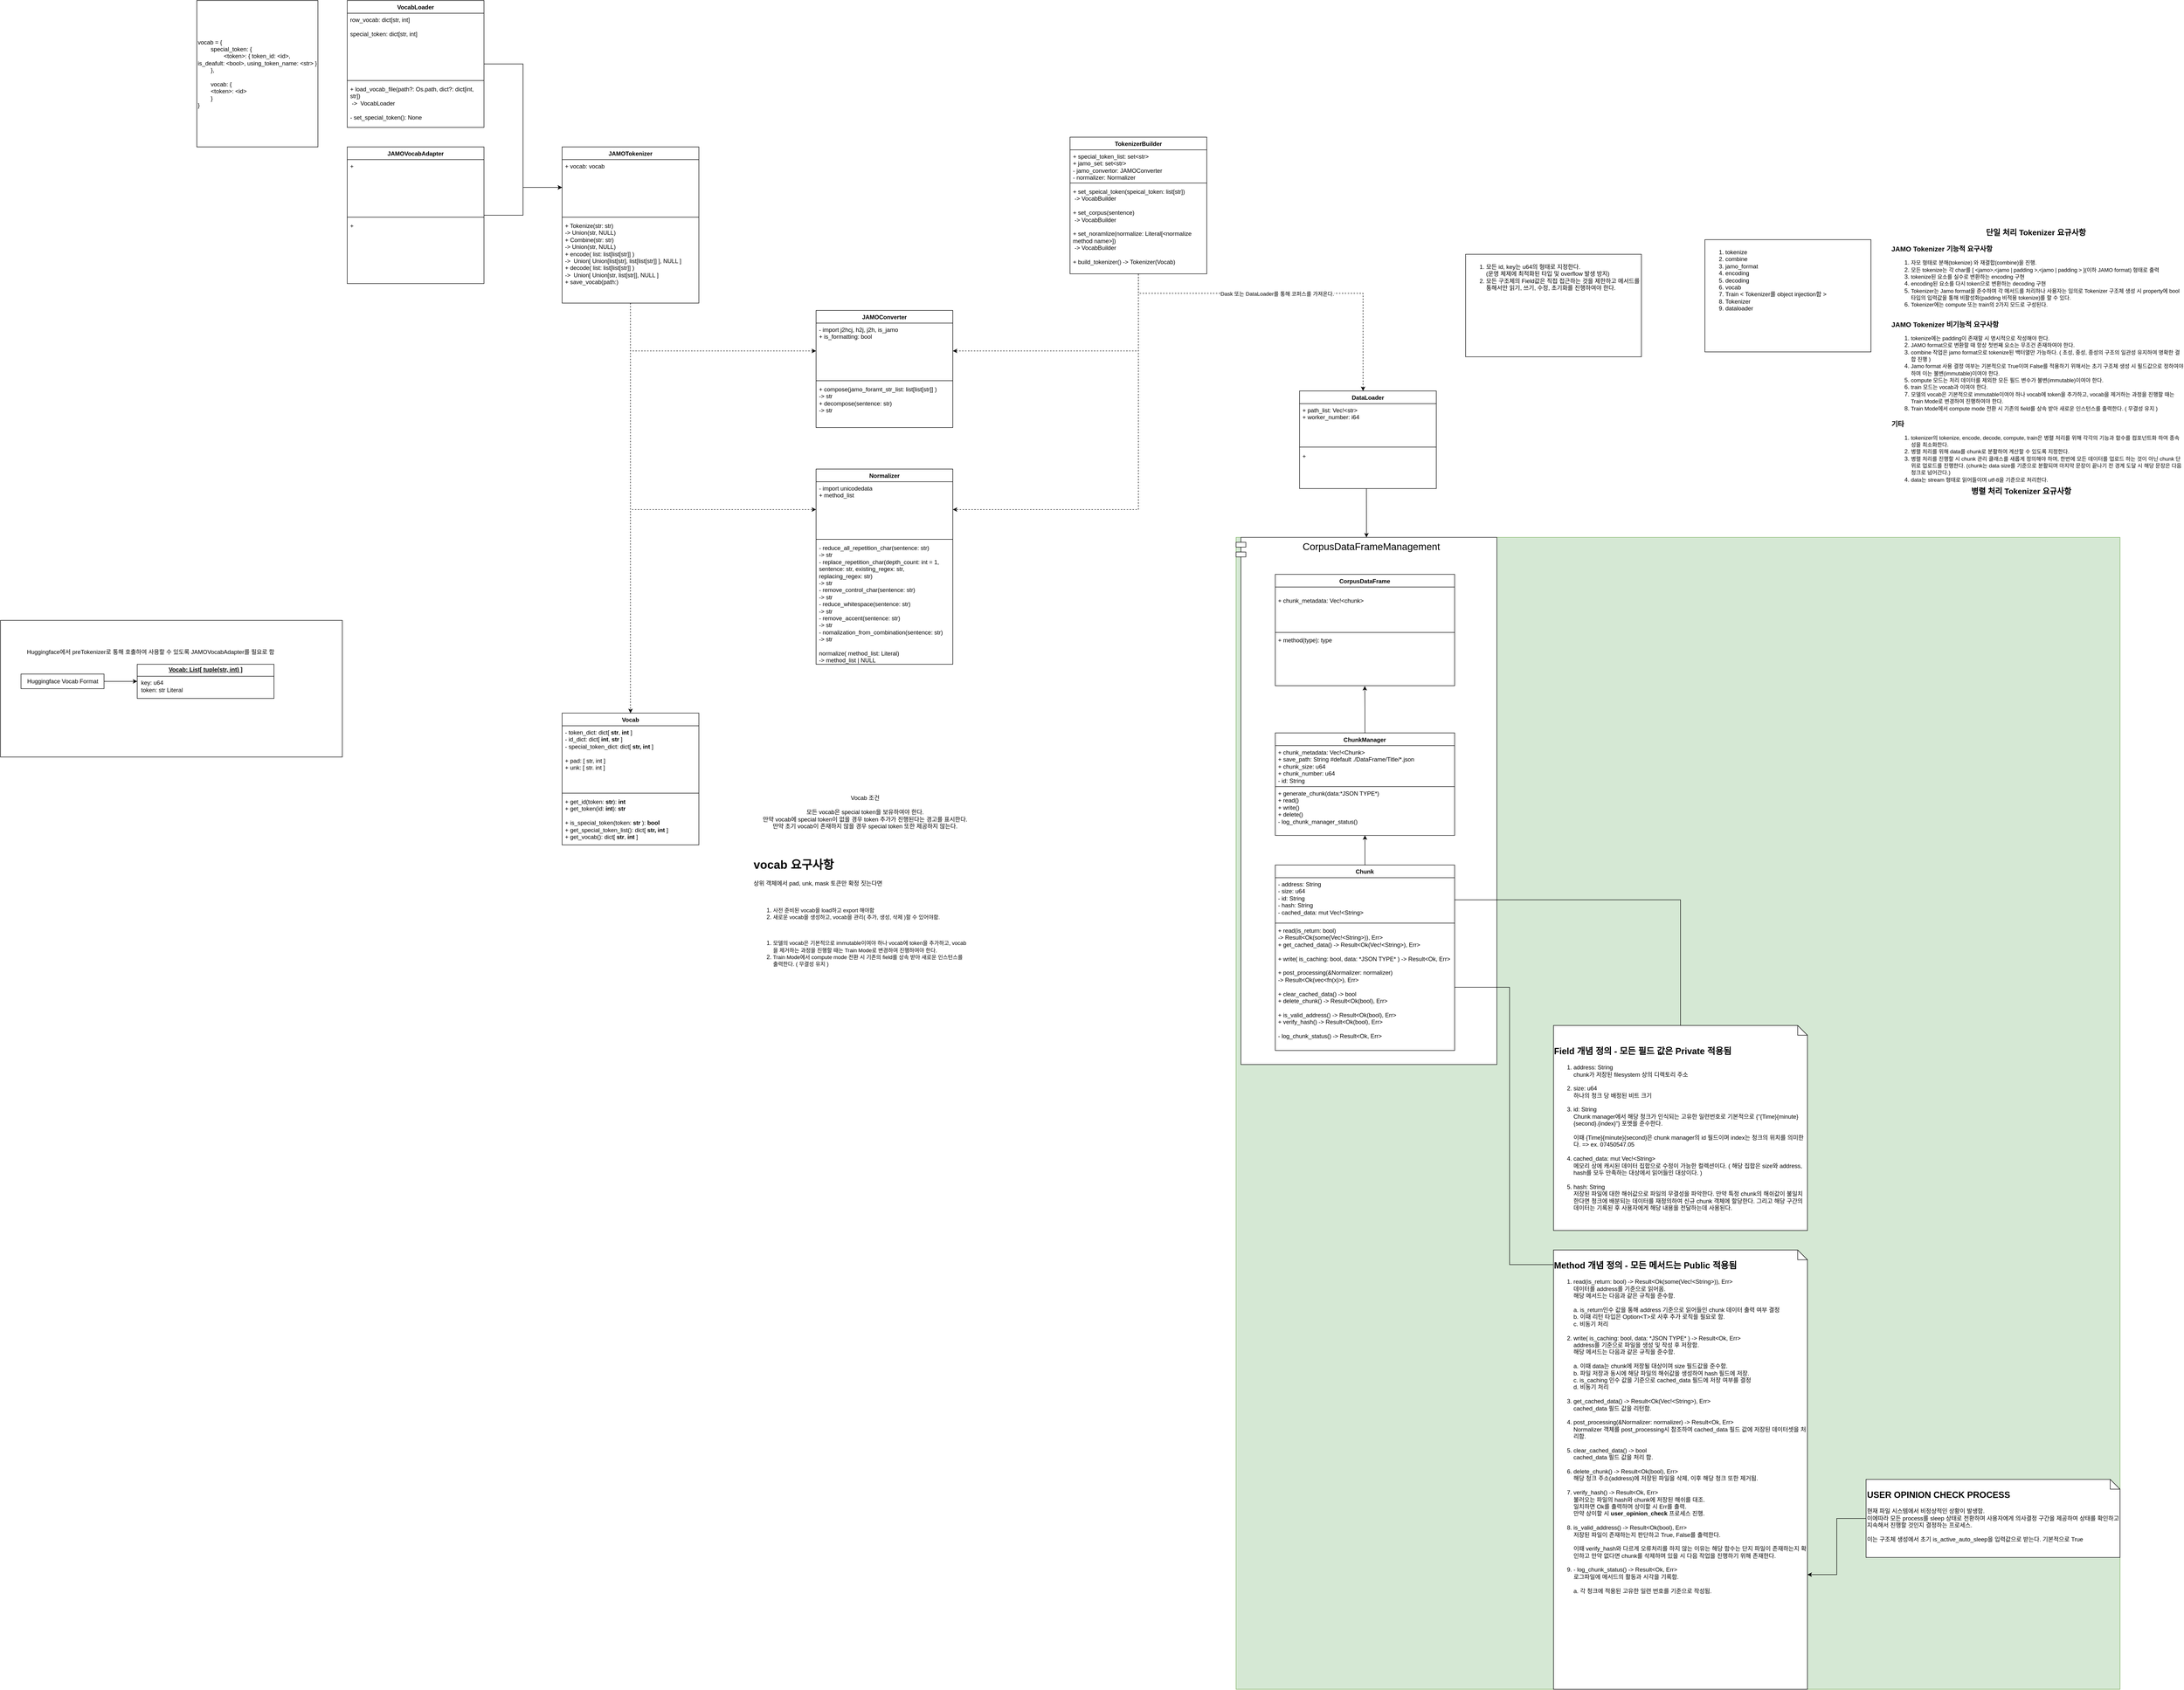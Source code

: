 <mxfile version="27.2.0">
  <diagram name="페이지-1" id="0h08854TT0-nEwNd6orM">
    <mxGraphModel dx="4939" dy="1628" grid="1" gridSize="10" guides="1" tooltips="1" connect="1" arrows="1" fold="1" page="1" pageScale="1" pageWidth="827" pageHeight="1169" math="0" shadow="0">
      <root>
        <mxCell id="0" />
        <mxCell id="1" parent="0" />
        <mxCell id="PSzea8uc5oQjdOAftCm1-1" value="&lt;span style=&quot;font-size: 14px;&quot;&gt;&lt;b&gt;JAMO Tokenizer 기능적 요구사항&lt;/b&gt;&lt;/span&gt;&lt;div&gt;&lt;p&gt;&lt;/p&gt;&lt;ol&gt;&lt;li&gt;&lt;font style=&quot;font-size: 11px;&quot;&gt;자모 형태로 분해(tokenize) 와 재결합(combine)을 진행.&lt;/font&gt;&lt;/li&gt;&lt;li&gt;&lt;font style=&quot;font-size: 11px;&quot;&gt;모든 tokenize는 각 char를 [ &amp;lt;jamo&amp;gt;,&amp;lt;jamo&amp;nbsp;| padding&amp;nbsp;&amp;gt;,&amp;lt;jamo | padding &amp;gt;&amp;nbsp;](이하 JAMO format) 형태로 출력&lt;/font&gt;&lt;/li&gt;&lt;li&gt;&lt;font style=&quot;font-size: 11px;&quot;&gt;tokenize된 요소를 실수로 변환하는 encoding 구현&lt;/font&gt;&lt;/li&gt;&lt;li&gt;&lt;font style=&quot;font-size: 11px;&quot;&gt;encoding된 요소를 다시 token으로 변환하는 decoding 구현&lt;/font&gt;&lt;/li&gt;&lt;li&gt;&lt;span style=&quot;font-size: 11px;&quot;&gt;Tokenizer는 Jamo format을 준수하며 각 메서드를 처리하나 사용자는 임의로 Tokenizer 구조체 생성 시 property에 bool 타입의 입력값을 통해 비활성화(padding 비적용 tokenize)를 할 수 있다.&lt;/span&gt;&lt;/li&gt;&lt;li&gt;&lt;span style=&quot;font-size: 11px;&quot;&gt;Tokenizer에는 compute 또는 train의 2가지 모드로 구성된다.&lt;/span&gt;&lt;/li&gt;&lt;/ol&gt;&lt;p&gt;&lt;/p&gt;&lt;div&gt;&lt;span style=&quot;font-size: 14px;&quot;&gt;&lt;b&gt;&lt;br&gt;&lt;/b&gt;&lt;/span&gt;&lt;/div&gt;&lt;/div&gt;" style="text;html=1;align=left;verticalAlign=middle;whiteSpace=wrap;rounded=0;" parent="1" vertex="1">
          <mxGeometry x="160" y="80" width="600" height="160" as="geometry" />
        </mxCell>
        <mxCell id="PSzea8uc5oQjdOAftCm1-2" value="&lt;span style=&quot;font-size: 14px;&quot;&gt;&lt;b&gt;JAMO Tokenizer 비기능적 요구사항&lt;/b&gt;&lt;/span&gt;&lt;div&gt;&lt;p&gt;&lt;/p&gt;&lt;ol&gt;&lt;li&gt;&lt;font style=&quot;font-size: 11px;&quot;&gt;tokenize에는 padding이 존재할 시 명시적으로 작성해야 한다.&lt;/font&gt;&lt;/li&gt;&lt;li&gt;&lt;font style=&quot;font-size: 11px;&quot;&gt;JAMO format으로 변환할 때 항상 첫번째 요소는 무조건 존재하여야 한다.&lt;/font&gt;&lt;/li&gt;&lt;li&gt;&lt;font style=&quot;font-size: 11px;&quot;&gt;combine 작업은 jamo format으로 tokenize된 백터열만 가능하다. ( 초성, 중성, 종성의 구조의 일관성 유지하여 명확한 결합 진행 )&lt;/font&gt;&lt;/li&gt;&lt;li&gt;&lt;span style=&quot;font-size: 11px;&quot;&gt;Jamo format 사용 결정 여부는 기본적으로 True이며 False를 적용하기 위해서는 초기 구조체 생성 시 필드값으로 정하여야 하며 이는 불변(immutable)이여야 한다.&lt;/span&gt;&lt;/li&gt;&lt;li&gt;&lt;span style=&quot;font-size: 11px;&quot;&gt;compute 모드는 처리 데이터를 제외한 모든 필드 변수가&amp;nbsp;불변(immutable)이여야 한다.&lt;/span&gt;&lt;/li&gt;&lt;li&gt;&lt;span style=&quot;font-size: 11px;&quot;&gt;train 모드는 vocab과 이여야 한다.&lt;/span&gt;&lt;/li&gt;&lt;li&gt;&lt;span style=&quot;font-size: 11px;&quot;&gt;모델의 vocab은 기본적으로 immutable이여야 하나 vocab에 token을 추가하고, vocab을 제거하는 과정을 진행할 때는 Train Mode로 변경하여 진행하여야 한다.&lt;/span&gt;&lt;/li&gt;&lt;li&gt;&lt;span style=&quot;font-size: 11px;&quot;&gt;Train Mode에서 compute mode 전환 시 기존의 field를 상속 받아 새로운 인스턴스를 출력한다. ( 무결성 유지 )&lt;/span&gt;&lt;/li&gt;&lt;/ol&gt;&lt;/div&gt;" style="text;html=1;align=left;verticalAlign=middle;whiteSpace=wrap;rounded=0;" parent="1" vertex="1">
          <mxGeometry x="160" y="240" width="600" height="190" as="geometry" />
        </mxCell>
        <mxCell id="PSzea8uc5oQjdOAftCm1-3" value="&lt;font style=&quot;font-size: 16px;&quot;&gt;&lt;b&gt;단일 처리 Tokenizer 요규사항&amp;nbsp;&lt;/b&gt;&lt;/font&gt;" style="text;html=1;align=center;verticalAlign=middle;whiteSpace=wrap;rounded=0;" parent="1" vertex="1">
          <mxGeometry x="160" y="40" width="600" height="30" as="geometry" />
        </mxCell>
        <mxCell id="PSzea8uc5oQjdOAftCm1-4" value="&lt;font style=&quot;font-size: 16px;&quot;&gt;&lt;b&gt;병렬 처리 Tokenizer 요규사항&amp;nbsp;&lt;/b&gt;&lt;/font&gt;" style="text;html=1;align=center;verticalAlign=middle;whiteSpace=wrap;rounded=0;" parent="1" vertex="1">
          <mxGeometry x="130" y="570" width="600" height="30" as="geometry" />
        </mxCell>
        <mxCell id="PSzea8uc5oQjdOAftCm1-5" value="&lt;span style=&quot;font-size: 14px;&quot;&gt;&lt;b&gt;기타&lt;/b&gt;&lt;/span&gt;&lt;div&gt;&lt;p&gt;&lt;/p&gt;&lt;ol&gt;&lt;li&gt;&lt;span style=&quot;font-size: 11px;&quot;&gt;tokenizer의 tokenize, encode, decode, compute, train은 병렬 처리를 위해 각각의 기능과 함수를 컴포넌트화 하여 종속성을 최소화한다.&lt;/span&gt;&lt;/li&gt;&lt;li&gt;&lt;span style=&quot;font-size: 11px;&quot;&gt;병렬 처리를 위해 data를 chunk로 분활하여 계산할 수 있도록 지정한다.&lt;/span&gt;&lt;/li&gt;&lt;li&gt;&lt;span style=&quot;font-size: 11px;&quot;&gt;병렬 처리를 진행할 시 chunk 관리 클래스를 새롭게 정의해야 하며, 한번에 모든 데이터를 업로드 하는 것이 아닌 chunk 단위로 업로드를 진행한다. (chunk는 data size를 기준으로 분활되며 마지막 문장이 끝나기 전 경계 도달 시 해당 문장은 다음 청크로 넘어간다.)&lt;/span&gt;&lt;/li&gt;&lt;li&gt;&lt;span style=&quot;font-size: 11px;&quot;&gt;data는 stream 형태로 읽어들이며 utf-8을 기준으로 처리한다.&lt;/span&gt;&lt;/li&gt;&lt;/ol&gt;&lt;/div&gt;" style="text;html=1;align=left;verticalAlign=middle;whiteSpace=wrap;rounded=0;" parent="1" vertex="1">
          <mxGeometry x="160" y="440" width="600" height="140" as="geometry" />
        </mxCell>
        <mxCell id="PSzea8uc5oQjdOAftCm1-6" value="&lt;ol&gt;&lt;li&gt;tokenize&lt;/li&gt;&lt;li&gt;combine&lt;/li&gt;&lt;li&gt;jamo_format&lt;/li&gt;&lt;li&gt;encoding&lt;/li&gt;&lt;li&gt;decoding&lt;/li&gt;&lt;li&gt;vocab&lt;/li&gt;&lt;li&gt;&lt;span style=&quot;background-color: transparent; color: light-dark(rgb(0, 0, 0), rgb(255, 255, 255));&quot;&gt;Train &amp;lt; Tokenizer를 object injection함 &amp;gt;&lt;/span&gt;&lt;/li&gt;&lt;li&gt;Tokenizer&lt;/li&gt;&lt;li&gt;dataloader&lt;/li&gt;&lt;/ol&gt;" style="rounded=0;whiteSpace=wrap;html=1;align=left;verticalAlign=top;" parent="1" vertex="1">
          <mxGeometry x="-220" y="70" width="340" height="230" as="geometry" />
        </mxCell>
        <mxCell id="fGygiR2meMWEybvUlObT-11" value="Normalizer" style="swimlane;fontStyle=1;align=center;verticalAlign=top;childLayout=stackLayout;horizontal=1;startSize=26;horizontalStack=0;resizeParent=1;resizeParentMax=0;resizeLast=0;collapsible=1;marginBottom=0;whiteSpace=wrap;html=1;" parent="1" vertex="1">
          <mxGeometry x="-2040" y="540" width="280" height="400" as="geometry" />
        </mxCell>
        <mxCell id="fGygiR2meMWEybvUlObT-12" value="- import unicodedata&lt;br&gt;+ method_list" style="text;strokeColor=none;fillColor=none;align=left;verticalAlign=top;spacingLeft=4;spacingRight=4;overflow=hidden;rotatable=0;points=[[0,0.5],[1,0.5]];portConstraint=eastwest;whiteSpace=wrap;html=1;" parent="fGygiR2meMWEybvUlObT-11" vertex="1">
          <mxGeometry y="26" width="280" height="114" as="geometry" />
        </mxCell>
        <mxCell id="fGygiR2meMWEybvUlObT-13" value="" style="line;strokeWidth=1;fillColor=none;align=left;verticalAlign=middle;spacingTop=-1;spacingLeft=3;spacingRight=3;rotatable=0;labelPosition=right;points=[];portConstraint=eastwest;strokeColor=inherit;" parent="fGygiR2meMWEybvUlObT-11" vertex="1">
          <mxGeometry y="140" width="280" height="8" as="geometry" />
        </mxCell>
        <mxCell id="fGygiR2meMWEybvUlObT-14" value="- reduce_all_repetition_char(sentence: str)&lt;div&gt;-&amp;gt; str&lt;br&gt;- replace_repetition_char(depth_count: int = 1, sentence: str, existing_regex: str,&amp;nbsp; replacing_regex: str)&lt;div&gt;-&amp;gt;&amp;nbsp;str&lt;br&gt;&lt;div&gt;- remove_control_char(sentence: str)&lt;/div&gt;&lt;div&gt;-&amp;gt;&amp;nbsp;str&lt;/div&gt;&lt;div&gt;- reduce_whitespace(&lt;span style=&quot;background-color: transparent; color: light-dark(rgb(0, 0, 0), rgb(255, 255, 255));&quot;&gt;sentence: str)&lt;/span&gt;&lt;/div&gt;&lt;div&gt;-&amp;gt;&lt;span style=&quot;background-color: transparent; color: light-dark(rgb(0, 0, 0), rgb(255, 255, 255));&quot;&gt;&amp;nbsp;str&lt;br&gt;- remove_accent&lt;/span&gt;&lt;span style=&quot;background-color: transparent; color: light-dark(rgb(0, 0, 0), rgb(255, 255, 255));&quot;&gt;(&lt;/span&gt;&lt;span style=&quot;background-color: transparent; color: light-dark(rgb(0, 0, 0), rgb(255, 255, 255));&quot;&gt;sentence: str)&lt;/span&gt;&lt;/div&gt;&lt;div&gt;-&amp;gt;&lt;span style=&quot;background-color: transparent; color: light-dark(rgb(0, 0, 0), rgb(255, 255, 255));&quot;&gt;&amp;nbsp;str&lt;/span&gt;&lt;/div&gt;&lt;div&gt;&lt;span style=&quot;background-color: transparent; color: light-dark(rgb(0, 0, 0), rgb(255, 255, 255));&quot;&gt;- nomalization_from_combination&lt;/span&gt;&lt;span style=&quot;background-color: transparent; color: light-dark(rgb(0, 0, 0), rgb(255, 255, 255));&quot;&gt;(&lt;/span&gt;&lt;span style=&quot;background-color: transparent; color: light-dark(rgb(0, 0, 0), rgb(255, 255, 255));&quot;&gt;sentence: str)&lt;/span&gt;&lt;/div&gt;&lt;div&gt;-&amp;gt;&lt;span style=&quot;background-color: transparent; color: light-dark(rgb(0, 0, 0), rgb(255, 255, 255));&quot;&gt;&amp;nbsp;str&lt;/span&gt;&lt;/div&gt;&lt;/div&gt;&lt;/div&gt;&lt;div&gt;&lt;span style=&quot;background-color: transparent; color: light-dark(rgb(0, 0, 0), rgb(255, 255, 255));&quot;&gt;&lt;br&gt;&lt;/span&gt;&lt;/div&gt;&lt;div&gt;normalize( method_list: Literal)&lt;br&gt;-&amp;gt; method_list | NULL&lt;/div&gt;" style="text;strokeColor=none;fillColor=none;align=left;verticalAlign=top;spacingLeft=4;spacingRight=4;overflow=hidden;rotatable=0;points=[[0,0.5],[1,0.5]];portConstraint=eastwest;whiteSpace=wrap;html=1;" parent="fGygiR2meMWEybvUlObT-11" vertex="1">
          <mxGeometry y="148" width="280" height="252" as="geometry" />
        </mxCell>
        <mxCell id="fGygiR2meMWEybvUlObT-21" value="&lt;ol&gt;&lt;li&gt;모든 id, key는 u64의 형태로 지정한다.&lt;br&gt;(운영 체제에 최적화된 타입 및 overflow 발생 방지)&lt;/li&gt;&lt;li&gt;모든 구조체의 Field값은 직접 접근하는 것을 제한하고 메서드를 통해서만 읽기, 쓰기, 수정, 초기화를 진행하여야 한다.&lt;/li&gt;&lt;/ol&gt;" style="whiteSpace=wrap;html=1;verticalAlign=top;align=left;" parent="1" vertex="1">
          <mxGeometry x="-710" y="100" width="360" height="210" as="geometry" />
        </mxCell>
        <mxCell id="-UDsvztjERI6EMqML59h-9" value="JAMOConverter" style="swimlane;fontStyle=1;align=center;verticalAlign=top;childLayout=stackLayout;horizontal=1;startSize=26;horizontalStack=0;resizeParent=1;resizeParentMax=0;resizeLast=0;collapsible=1;marginBottom=0;whiteSpace=wrap;html=1;" parent="1" vertex="1">
          <mxGeometry x="-2040" y="215" width="280" height="240" as="geometry" />
        </mxCell>
        <mxCell id="-UDsvztjERI6EMqML59h-10" value="- import j2hcj, h2j, j2h, is_jamo&lt;br&gt;+ is_formatting: bool" style="text;strokeColor=none;fillColor=none;align=left;verticalAlign=top;spacingLeft=4;spacingRight=4;overflow=hidden;rotatable=0;points=[[0,0.5],[1,0.5]];portConstraint=eastwest;whiteSpace=wrap;html=1;" parent="-UDsvztjERI6EMqML59h-9" vertex="1">
          <mxGeometry y="26" width="280" height="114" as="geometry" />
        </mxCell>
        <mxCell id="-UDsvztjERI6EMqML59h-11" value="" style="line;strokeWidth=1;fillColor=none;align=left;verticalAlign=middle;spacingTop=-1;spacingLeft=3;spacingRight=3;rotatable=0;labelPosition=right;points=[];portConstraint=eastwest;strokeColor=inherit;" parent="-UDsvztjERI6EMqML59h-9" vertex="1">
          <mxGeometry y="140" width="280" height="8" as="geometry" />
        </mxCell>
        <mxCell id="-UDsvztjERI6EMqML59h-12" value="+ compose(jamo_foramt_str_list: list[list[str]] )&lt;br&gt;-&amp;gt; str&lt;br&gt;+ decompose(sentence: str)&lt;div&gt;-&amp;gt; str&lt;/div&gt;" style="text;strokeColor=none;fillColor=none;align=left;verticalAlign=top;spacingLeft=4;spacingRight=4;overflow=hidden;rotatable=0;points=[[0,0.5],[1,0.5]];portConstraint=eastwest;whiteSpace=wrap;html=1;" parent="-UDsvztjERI6EMqML59h-9" vertex="1">
          <mxGeometry y="148" width="280" height="92" as="geometry" />
        </mxCell>
        <mxCell id="-UDsvztjERI6EMqML59h-21" value="Vocab" style="swimlane;fontStyle=1;align=center;verticalAlign=top;childLayout=stackLayout;horizontal=1;startSize=26;horizontalStack=0;resizeParent=1;resizeParentMax=0;resizeLast=0;collapsible=1;marginBottom=0;whiteSpace=wrap;html=1;" parent="1" vertex="1">
          <mxGeometry x="-2560" y="1040" width="280" height="270" as="geometry" />
        </mxCell>
        <mxCell id="-UDsvztjERI6EMqML59h-22" value="&lt;div style=&quot;&quot;&gt;&lt;span style=&quot;color: light-dark(rgb(0, 0, 0), rgb(255, 255, 255)); background-color: transparent;&quot;&gt;- token_dict: dict[&amp;nbsp;&lt;b&gt;str&lt;/b&gt;&lt;/span&gt;&lt;span style=&quot;color: light-dark(rgb(0, 0, 0), rgb(255, 255, 255)); background-color: transparent;&quot;&gt;,&amp;nbsp;&lt;b&gt;int&amp;nbsp;&lt;/b&gt;]&lt;/span&gt;&lt;span style=&quot;background-color: transparent; color: light-dark(rgb(0, 0, 0), rgb(255, 255, 255));&quot;&gt;&lt;/span&gt;&lt;/div&gt;&lt;div style=&quot;&quot;&gt;&lt;span style=&quot;background-color: transparent; color: light-dark(rgb(0, 0, 0), rgb(255, 255, 255));&quot;&gt;- id_dict: dict[&amp;nbsp;&lt;b&gt;int&lt;/b&gt;&lt;/span&gt;&lt;span style=&quot;background-color: transparent; color: light-dark(rgb(0, 0, 0), rgb(255, 255, 255));&quot;&gt;, &lt;b&gt;str&amp;nbsp;&lt;/b&gt;]&lt;/span&gt;&lt;/div&gt;&lt;div style=&quot;&quot;&gt;- special_token_dict: dict[ &lt;b&gt;str, int &lt;/b&gt;]&lt;/div&gt;&lt;div style=&quot;&quot;&gt;&lt;br&gt;&lt;/div&gt;&lt;div style=&quot;&quot;&gt;&lt;span style=&quot;background-color: transparent; color: light-dark(rgb(0, 0, 0), rgb(255, 255, 255));&quot;&gt;+ pad: [ str, int ]&lt;/span&gt;&lt;/div&gt;&lt;div style=&quot;&quot;&gt;&lt;span style=&quot;background-color: transparent; color: light-dark(rgb(0, 0, 0), rgb(255, 255, 255));&quot;&gt;+&lt;/span&gt;&amp;nbsp;unk: [ str. int ]&lt;/div&gt;" style="text;strokeColor=none;fillColor=none;align=left;verticalAlign=top;spacingLeft=4;spacingRight=4;overflow=hidden;rotatable=0;points=[[0,0.5],[1,0.5]];portConstraint=eastwest;whiteSpace=wrap;html=1;" parent="-UDsvztjERI6EMqML59h-21" vertex="1">
          <mxGeometry y="26" width="280" height="134" as="geometry" />
        </mxCell>
        <mxCell id="-UDsvztjERI6EMqML59h-23" value="" style="line;strokeWidth=1;fillColor=none;align=left;verticalAlign=middle;spacingTop=-1;spacingLeft=3;spacingRight=3;rotatable=0;labelPosition=right;points=[];portConstraint=eastwest;strokeColor=inherit;" parent="-UDsvztjERI6EMqML59h-21" vertex="1">
          <mxGeometry y="160" width="280" height="8" as="geometry" />
        </mxCell>
        <mxCell id="-UDsvztjERI6EMqML59h-24" value="&lt;div&gt;&lt;span style=&quot;background-color: transparent; color: light-dark(rgb(0, 0, 0), rgb(255, 255, 255));&quot;&gt;+ get_id(token: &lt;/span&gt;&lt;b style=&quot;background-color: transparent; color: light-dark(rgb(0, 0, 0), rgb(255, 255, 255));&quot;&gt;str&lt;/b&gt;&lt;span style=&quot;background-color: transparent; color: light-dark(rgb(0, 0, 0), rgb(255, 255, 255));&quot;&gt;): &lt;b&gt;int&lt;/b&gt;&lt;/span&gt;&lt;/div&gt;&lt;div&gt;+ get_token(id: &lt;b&gt;int&lt;/b&gt;): &lt;b&gt;str&lt;/b&gt;&lt;/div&gt;&lt;div&gt;&lt;span style=&quot;background-color: transparent; color: light-dark(rgb(0, 0, 0), rgb(255, 255, 255));&quot;&gt;&lt;br&gt;&lt;/span&gt;&lt;/div&gt;&lt;div&gt;+ is_special_token(token: &lt;b&gt;str &lt;/b&gt;): &lt;b&gt;bool&lt;/b&gt;&lt;/div&gt;&lt;div&gt;+ get_special_token_list(): dict[ &lt;b&gt;str, int &lt;/b&gt;]&lt;/div&gt;&lt;div&gt;&lt;span style=&quot;background-color: transparent; color: light-dark(rgb(0, 0, 0), rgb(255, 255, 255));&quot;&gt;+ get_vocab(): dict[ &lt;b&gt;str&lt;/b&gt;&lt;/span&gt;&lt;span style=&quot;background-color: transparent; color: light-dark(rgb(0, 0, 0), rgb(255, 255, 255));&quot;&gt;, &lt;b&gt;int&lt;/b&gt;&lt;/span&gt;&lt;span style=&quot;background-color: transparent; color: light-dark(rgb(0, 0, 0), rgb(255, 255, 255));&quot;&gt;&amp;nbsp;]&lt;/span&gt;&lt;/div&gt;" style="text;strokeColor=none;fillColor=none;align=left;verticalAlign=top;spacingLeft=4;spacingRight=4;overflow=hidden;rotatable=0;points=[[0,0.5],[1,0.5]];portConstraint=eastwest;whiteSpace=wrap;html=1;" parent="-UDsvztjERI6EMqML59h-21" vertex="1">
          <mxGeometry y="168" width="280" height="102" as="geometry" />
        </mxCell>
        <mxCell id="y2EjWR3qvg7osII3yhsv-2" style="edgeStyle=orthogonalEdgeStyle;rounded=0;orthogonalLoop=1;jettySize=auto;html=1;entryX=1;entryY=0.5;entryDx=0;entryDy=0;dashed=1;" parent="1" source="-UDsvztjERI6EMqML59h-35" target="-UDsvztjERI6EMqML59h-10" edge="1">
          <mxGeometry relative="1" as="geometry" />
        </mxCell>
        <mxCell id="y2EjWR3qvg7osII3yhsv-3" style="edgeStyle=orthogonalEdgeStyle;rounded=0;orthogonalLoop=1;jettySize=auto;html=1;entryX=1;entryY=0.5;entryDx=0;entryDy=0;dashed=1;" parent="1" source="-UDsvztjERI6EMqML59h-35" target="fGygiR2meMWEybvUlObT-12" edge="1">
          <mxGeometry relative="1" as="geometry" />
        </mxCell>
        <mxCell id="-UDsvztjERI6EMqML59h-35" value="TokenizerBuilder" style="swimlane;fontStyle=1;align=center;verticalAlign=top;childLayout=stackLayout;horizontal=1;startSize=26;horizontalStack=0;resizeParent=1;resizeParentMax=0;resizeLast=0;collapsible=1;marginBottom=0;whiteSpace=wrap;html=1;" parent="1" vertex="1">
          <mxGeometry x="-1520" y="-140" width="280" height="280" as="geometry" />
        </mxCell>
        <mxCell id="-UDsvztjERI6EMqML59h-36" value="+ special_token_list: set&amp;lt;str&amp;gt;&amp;nbsp;&lt;div&gt;+ jamo_set: set&amp;lt;str&amp;gt;&lt;/div&gt;&lt;div&gt;- jamo_convertor:&amp;nbsp;&lt;span style=&quot;background-color: transparent; color: light-dark(rgb(0, 0, 0), rgb(255, 255, 255));&quot;&gt;JAMOConverter&lt;/span&gt;&lt;/div&gt;&lt;div&gt;&lt;span style=&quot;background-color: transparent; color: light-dark(rgb(0, 0, 0), rgb(255, 255, 255));&quot;&gt;- normalizer: Normalizer&lt;/span&gt;&lt;/div&gt;" style="text;strokeColor=none;fillColor=none;align=left;verticalAlign=top;spacingLeft=4;spacingRight=4;overflow=hidden;rotatable=0;points=[[0,0.5],[1,0.5]];portConstraint=eastwest;whiteSpace=wrap;html=1;" parent="-UDsvztjERI6EMqML59h-35" vertex="1">
          <mxGeometry y="26" width="280" height="64" as="geometry" />
        </mxCell>
        <mxCell id="-UDsvztjERI6EMqML59h-37" value="" style="line;strokeWidth=1;fillColor=none;align=left;verticalAlign=middle;spacingTop=-1;spacingLeft=3;spacingRight=3;rotatable=0;labelPosition=right;points=[];portConstraint=eastwest;strokeColor=inherit;" parent="-UDsvztjERI6EMqML59h-35" vertex="1">
          <mxGeometry y="90" width="280" height="8" as="geometry" />
        </mxCell>
        <mxCell id="-UDsvztjERI6EMqML59h-38" value="+ set_speical_token(speical_token: list[str])&lt;div&gt;&amp;nbsp;-&amp;gt; VocabBuilder&lt;/div&gt;&lt;div&gt;&lt;br&gt;&lt;div&gt;+ set_corpus(sentence)&lt;/div&gt;&lt;div&gt;&amp;nbsp;-&amp;gt; VocabBuilder&lt;/div&gt;&lt;div&gt;&lt;br&gt;&lt;/div&gt;&lt;div&gt;+&amp;nbsp;&lt;span style=&quot;background-color: transparent; color: light-dark(rgb(0, 0, 0), rgb(255, 255, 255));&quot;&gt;set_&lt;/span&gt;&lt;span style=&quot;background-color: transparent; color: light-dark(rgb(0, 0, 0), rgb(255, 255, 255));&quot;&gt;noramlize(normalize: Literal[&amp;lt;normalize method name&amp;gt;])&lt;/span&gt;&lt;/div&gt;&lt;div&gt;&lt;span style=&quot;background-color: transparent; color: light-dark(rgb(0, 0, 0), rgb(255, 255, 255));&quot;&gt;&amp;nbsp;-&amp;gt; VocabBuilder&lt;/span&gt;&lt;/div&gt;&lt;div&gt;&lt;span style=&quot;background-color: transparent; color: light-dark(rgb(0, 0, 0), rgb(255, 255, 255));&quot;&gt;&lt;br&gt;&lt;/span&gt;&lt;/div&gt;&lt;div&gt;+ build_tokenizer()&lt;span style=&quot;background-color: transparent; color: light-dark(rgb(0, 0, 0), rgb(255, 255, 255));&quot;&gt;&amp;nbsp;-&amp;gt;&amp;nbsp;&lt;/span&gt;&lt;span style=&quot;background-color: transparent; color: light-dark(rgb(0, 0, 0), rgb(255, 255, 255));&quot;&gt;Tokenizer(Vocab)&lt;br&gt;&lt;/span&gt;&lt;/div&gt;&lt;/div&gt;" style="text;strokeColor=none;fillColor=none;align=left;verticalAlign=top;spacingLeft=4;spacingRight=4;overflow=hidden;rotatable=0;points=[[0,0.5],[1,0.5]];portConstraint=eastwest;whiteSpace=wrap;html=1;" parent="-UDsvztjERI6EMqML59h-35" vertex="1">
          <mxGeometry y="98" width="280" height="182" as="geometry" />
        </mxCell>
        <mxCell id="KsxCVVFshQPgIPNSnW23-100" style="edgeStyle=orthogonalEdgeStyle;rounded=0;orthogonalLoop=1;jettySize=auto;html=1;entryX=0;entryY=0.5;entryDx=0;entryDy=0;" parent="1" source="-UDsvztjERI6EMqML59h-81" target="KsxCVVFshQPgIPNSnW23-56" edge="1">
          <mxGeometry relative="1" as="geometry" />
        </mxCell>
        <mxCell id="-UDsvztjERI6EMqML59h-81" value="JAMOVocabAdapter" style="swimlane;fontStyle=1;align=center;verticalAlign=top;childLayout=stackLayout;horizontal=1;startSize=26;horizontalStack=0;resizeParent=1;resizeParentMax=0;resizeLast=0;collapsible=1;marginBottom=0;whiteSpace=wrap;html=1;" parent="1" vertex="1">
          <mxGeometry x="-3000" y="-120" width="280" height="280" as="geometry" />
        </mxCell>
        <mxCell id="-UDsvztjERI6EMqML59h-82" value="+" style="text;strokeColor=none;fillColor=none;align=left;verticalAlign=top;spacingLeft=4;spacingRight=4;overflow=hidden;rotatable=0;points=[[0,0.5],[1,0.5]];portConstraint=eastwest;whiteSpace=wrap;html=1;" parent="-UDsvztjERI6EMqML59h-81" vertex="1">
          <mxGeometry y="26" width="280" height="114" as="geometry" />
        </mxCell>
        <mxCell id="-UDsvztjERI6EMqML59h-83" value="" style="line;strokeWidth=1;fillColor=none;align=left;verticalAlign=middle;spacingTop=-1;spacingLeft=3;spacingRight=3;rotatable=0;labelPosition=right;points=[];portConstraint=eastwest;strokeColor=inherit;" parent="-UDsvztjERI6EMqML59h-81" vertex="1">
          <mxGeometry y="140" width="280" height="8" as="geometry" />
        </mxCell>
        <mxCell id="-UDsvztjERI6EMqML59h-84" value="+&amp;nbsp;" style="text;strokeColor=none;fillColor=none;align=left;verticalAlign=top;spacingLeft=4;spacingRight=4;overflow=hidden;rotatable=0;points=[[0,0.5],[1,0.5]];portConstraint=eastwest;whiteSpace=wrap;html=1;" parent="-UDsvztjERI6EMqML59h-81" vertex="1">
          <mxGeometry y="148" width="280" height="132" as="geometry" />
        </mxCell>
        <mxCell id="-UDsvztjERI6EMqML59h-87" value="" style="group;strokeColor=default;" parent="1" vertex="1" connectable="0">
          <mxGeometry x="-3710" y="850" width="700" height="280" as="geometry" />
        </mxCell>
        <mxCell id="-UDsvztjERI6EMqML59h-86" value="" style="text;strokeColor=none;fillColor=none;align=left;verticalAlign=middle;spacingTop=-1;spacingLeft=4;spacingRight=4;rotatable=0;labelPosition=right;points=[];portConstraint=eastwest;" parent="-UDsvztjERI6EMqML59h-87" vertex="1">
          <mxGeometry width="600" height="200" as="geometry" />
        </mxCell>
        <mxCell id="-UDsvztjERI6EMqML59h-79" value="&lt;p style=&quot;margin:0px;margin-top:4px;text-align:center;text-decoration:underline;&quot;&gt;&lt;b&gt;Vocab: List[ tuple(str, int) ]&lt;/b&gt;&lt;/p&gt;&lt;hr size=&quot;1&quot; style=&quot;border-style:solid;&quot;&gt;&lt;p style=&quot;margin:0px;margin-left:8px;&quot;&gt;key: u64&lt;/p&gt;&lt;p style=&quot;margin:0px;margin-left:8px;&quot;&gt;token: str&amp;nbsp;&lt;span style=&quot;background-color: transparent; color: light-dark(rgb(0, 0, 0), rgb(255, 255, 255));&quot;&gt;Literal&lt;/span&gt;&lt;/p&gt;" style="verticalAlign=top;align=left;overflow=fill;html=1;whiteSpace=wrap;" parent="-UDsvztjERI6EMqML59h-87" vertex="1">
          <mxGeometry x="280" y="90" width="280" height="70" as="geometry" />
        </mxCell>
        <mxCell id="-UDsvztjERI6EMqML59h-80" value="Huggingface에서 preTokenizer로 통해 호출하여 사용할 수 있도록 JAMOVocabAdapter를 필요로 함" style="text;html=1;align=center;verticalAlign=middle;resizable=0;points=[];autosize=1;strokeColor=none;fillColor=none;" parent="-UDsvztjERI6EMqML59h-87" vertex="1">
          <mxGeometry x="42" y="50" width="530" height="30" as="geometry" />
        </mxCell>
        <mxCell id="-UDsvztjERI6EMqML59h-90" style="edgeStyle=orthogonalEdgeStyle;rounded=0;orthogonalLoop=1;jettySize=auto;html=1;entryX=0;entryY=0.5;entryDx=0;entryDy=0;" parent="-UDsvztjERI6EMqML59h-87" source="-UDsvztjERI6EMqML59h-89" target="-UDsvztjERI6EMqML59h-79" edge="1">
          <mxGeometry relative="1" as="geometry" />
        </mxCell>
        <mxCell id="-UDsvztjERI6EMqML59h-89" value="Huggingface Vocab Format" style="text;html=1;align=center;verticalAlign=middle;resizable=0;points=[];autosize=1;strokeColor=default;fillColor=none;" parent="-UDsvztjERI6EMqML59h-87" vertex="1">
          <mxGeometry x="42" y="110" width="170" height="30" as="geometry" />
        </mxCell>
        <mxCell id="9WKAnDUL6-gBGBFP9irt-16" style="edgeStyle=orthogonalEdgeStyle;rounded=0;orthogonalLoop=1;jettySize=auto;html=1;entryX=0.5;entryY=1;entryDx=0;entryDy=0;startArrow=classic;startFill=1;endArrow=none;dashed=1;" parent="1" source="fGygiR2meMWEybvUlObT-2" target="-UDsvztjERI6EMqML59h-35" edge="1">
          <mxGeometry relative="1" as="geometry">
            <Array as="points">
              <mxPoint x="-920" y="180" />
              <mxPoint x="-1380" y="180" />
            </Array>
          </mxGeometry>
        </mxCell>
        <mxCell id="KsxCVVFshQPgIPNSnW23-12" value="Dask 또는 DataLoader를 통해 코퍼스를 가져온다." style="edgeLabel;html=1;align=center;verticalAlign=middle;resizable=0;points=[];" parent="9WKAnDUL6-gBGBFP9irt-16" vertex="1" connectable="0">
          <mxGeometry x="0.076" y="1" relative="1" as="geometry">
            <mxPoint as="offset" />
          </mxGeometry>
        </mxCell>
        <mxCell id="fGygiR2meMWEybvUlObT-2" value="DataLoader" style="swimlane;fontStyle=1;align=center;verticalAlign=top;childLayout=stackLayout;horizontal=1;startSize=26;horizontalStack=0;resizeParent=1;resizeParentMax=0;resizeLast=0;collapsible=1;marginBottom=0;whiteSpace=wrap;html=1;" parent="1" vertex="1">
          <mxGeometry x="-1050" y="380.01" width="280" height="199.995" as="geometry" />
        </mxCell>
        <mxCell id="fGygiR2meMWEybvUlObT-3" value="+ path_list: Vec!&amp;lt;str&amp;gt;&lt;div&gt;+ worker_number:&amp;nbsp;&lt;span style=&quot;background-color: transparent; color: light-dark(rgb(0, 0, 0), rgb(255, 255, 255));&quot;&gt;i64&lt;/span&gt;&lt;/div&gt;" style="text;strokeColor=none;fillColor=none;align=left;verticalAlign=top;spacingLeft=4;spacingRight=4;overflow=hidden;rotatable=0;points=[[0,0.5],[1,0.5]];portConstraint=eastwest;whiteSpace=wrap;html=1;" parent="fGygiR2meMWEybvUlObT-2" vertex="1">
          <mxGeometry y="26" width="280" height="84" as="geometry" />
        </mxCell>
        <mxCell id="fGygiR2meMWEybvUlObT-4" value="" style="line;strokeWidth=1;fillColor=none;align=left;verticalAlign=middle;spacingTop=-1;spacingLeft=3;spacingRight=3;rotatable=0;labelPosition=right;points=[];portConstraint=eastwest;strokeColor=inherit;" parent="fGygiR2meMWEybvUlObT-2" vertex="1">
          <mxGeometry y="110" width="280" height="9.925" as="geometry" />
        </mxCell>
        <mxCell id="fGygiR2meMWEybvUlObT-5" value="+&amp;nbsp;" style="text;strokeColor=none;fillColor=none;align=left;verticalAlign=top;spacingLeft=4;spacingRight=4;overflow=hidden;rotatable=0;points=[[0,0.5],[1,0.5]];portConstraint=eastwest;whiteSpace=wrap;html=1;" parent="fGygiR2meMWEybvUlObT-2" vertex="1">
          <mxGeometry y="119.925" width="280" height="80.07" as="geometry" />
        </mxCell>
        <mxCell id="9WKAnDUL6-gBGBFP9irt-15" style="edgeStyle=orthogonalEdgeStyle;rounded=0;orthogonalLoop=1;jettySize=auto;html=1;entryX=0.489;entryY=1;entryDx=0;entryDy=0;entryPerimeter=0;startArrow=classic;startFill=1;endArrow=none;" parent="1" source="-UDsvztjERI6EMqML59h-45" target="fGygiR2meMWEybvUlObT-5" edge="1">
          <mxGeometry relative="1" as="geometry" />
        </mxCell>
        <mxCell id="KsxCVVFshQPgIPNSnW23-1" value="" style="group;fillColor=#d5e8d4;strokeColor=#82b366;" parent="1" vertex="1" connectable="0">
          <mxGeometry x="-1180" y="680" width="1810" height="2360" as="geometry" />
        </mxCell>
        <mxCell id="-UDsvztjERI6EMqML59h-46" value="" style="group" parent="KsxCVVFshQPgIPNSnW23-1" vertex="1" connectable="0">
          <mxGeometry width="540" height="1080" as="geometry" />
        </mxCell>
        <mxCell id="-UDsvztjERI6EMqML59h-45" value="&lt;span style=&quot;font-size: 20px;&quot;&gt;CorpusDataFrameManagement&lt;/span&gt;" style="shape=module;align=left;spacingLeft=20;align=center;verticalAlign=top;whiteSpace=wrap;html=1;movable=1;resizable=1;rotatable=1;deletable=1;editable=1;locked=0;connectable=1;" parent="-UDsvztjERI6EMqML59h-46" vertex="1">
          <mxGeometry width="534" height="1080" as="geometry" />
        </mxCell>
        <mxCell id="fGygiR2meMWEybvUlObT-6" value="Chunk" style="swimlane;fontStyle=1;align=center;verticalAlign=top;childLayout=stackLayout;horizontal=1;startSize=26;horizontalStack=0;resizeParent=1;resizeParentMax=0;resizeLast=0;collapsible=1;marginBottom=0;whiteSpace=wrap;html=1;" parent="-UDsvztjERI6EMqML59h-46" vertex="1">
          <mxGeometry x="80.33" y="671.22" width="367.21" height="379.996" as="geometry" />
        </mxCell>
        <mxCell id="fGygiR2meMWEybvUlObT-7" value="- address: String&lt;div&gt;- size: u&lt;span style=&quot;background-color: transparent; color: light-dark(rgb(0, 0, 0), rgb(255, 255, 255));&quot;&gt;64&lt;/span&gt;&lt;/div&gt;&lt;div&gt;- id: String&lt;/div&gt;&lt;div&gt;- hash: String&lt;/div&gt;&lt;div&gt;- cached_data: mut Vec!&amp;lt;String&amp;gt;&lt;/div&gt;" style="text;strokeColor=none;fillColor=none;align=left;verticalAlign=top;spacingLeft=4;spacingRight=4;overflow=hidden;rotatable=0;points=[[0,0.5],[1,0.5]];portConstraint=eastwest;whiteSpace=wrap;html=1;" parent="fGygiR2meMWEybvUlObT-6" vertex="1">
          <mxGeometry y="26" width="367.21" height="90.94" as="geometry" />
        </mxCell>
        <mxCell id="fGygiR2meMWEybvUlObT-8" value="" style="line;strokeWidth=1;fillColor=none;align=left;verticalAlign=middle;spacingTop=-1;spacingLeft=3;spacingRight=3;rotatable=0;labelPosition=right;points=[];portConstraint=eastwest;strokeColor=inherit;" parent="fGygiR2meMWEybvUlObT-6" vertex="1">
          <mxGeometry y="116.94" width="367.21" height="4.106" as="geometry" />
        </mxCell>
        <mxCell id="fGygiR2meMWEybvUlObT-9" value="+ read(is_return: bool)&lt;div&gt;-&amp;gt; Result&amp;lt;Ok(some(Vec!&amp;lt;String&amp;gt;)), Err&amp;gt;&lt;/div&gt;&lt;div&gt;+ get_cached_data()&lt;span style=&quot;color: light-dark(rgb(0, 0, 0), rgb(255, 255, 255)); background-color: transparent;&quot;&gt;&amp;nbsp;&lt;/span&gt;&lt;span style=&quot;color: light-dark(rgb(0, 0, 0), rgb(255, 255, 255)); background-color: transparent;&quot;&gt;-&amp;gt; Result&amp;lt;Ok(&lt;/span&gt;Vec!&amp;lt;String&amp;gt;&lt;span style=&quot;color: light-dark(rgb(0, 0, 0), rgb(255, 255, 255)); background-color: transparent;&quot;&gt;), Err&amp;gt;&lt;/span&gt;&lt;/div&gt;&lt;div&gt;&lt;br&gt;&lt;/div&gt;&lt;div&gt;&lt;div&gt;+ write(&amp;nbsp;&lt;span style=&quot;background-color: transparent; color: light-dark(rgb(0, 0, 0), rgb(255, 255, 255));&quot;&gt;is_caching: bool,&lt;/span&gt;&lt;span style=&quot;background-color: transparent; color: light-dark(rgb(0, 0, 0), rgb(255, 255, 255));&quot;&gt;&amp;nbsp;&lt;/span&gt;&lt;span style=&quot;background-color: transparent; color: light-dark(rgb(0, 0, 0), rgb(255, 255, 255));&quot;&gt;data: *JSON TYPE* )&lt;/span&gt;&lt;span style=&quot;background-color: transparent; color: light-dark(rgb(0, 0, 0), rgb(255, 255, 255));&quot;&gt;&amp;nbsp;&lt;/span&gt;&lt;span style=&quot;background-color: transparent; color: light-dark(rgb(0, 0, 0), rgb(255, 255, 255));&quot;&gt;-&amp;gt; Result&amp;lt;Ok, Err&amp;gt;&lt;/span&gt;&lt;/div&gt;&lt;div&gt;&lt;br&gt;&lt;/div&gt;&lt;div&gt;&lt;div&gt;+ post_processing(&amp;amp;Normalizer: normalizer)&lt;span style=&quot;background-color: transparent; color: light-dark(rgb(0, 0, 0), rgb(255, 255, 255));&quot;&gt;&amp;nbsp;&lt;/span&gt;&lt;/div&gt;&lt;div&gt;&lt;span style=&quot;background-color: transparent; color: light-dark(rgb(0, 0, 0), rgb(255, 255, 255));&quot;&gt;-&amp;gt;&lt;/span&gt;&lt;span style=&quot;background-color: transparent; color: light-dark(rgb(0, 0, 0), rgb(255, 255, 255));&quot;&gt;&amp;nbsp;Result&amp;lt;Ok(vec&amp;lt;&lt;/span&gt;&lt;span style=&quot;background-color: transparent; color: light-dark(rgb(0, 0, 0), rgb(255, 255, 255));&quot;&gt;fn(x)&lt;/span&gt;&lt;span style=&quot;background-color: transparent; color: light-dark(rgb(0, 0, 0), rgb(255, 255, 255));&quot;&gt;&amp;gt;), Err&amp;gt;&lt;/span&gt;&lt;/div&gt;&lt;/div&gt;&lt;div&gt;&lt;span style=&quot;background-color: transparent; color: light-dark(rgb(0, 0, 0), rgb(255, 255, 255));&quot;&gt;&lt;br&gt;&lt;/span&gt;&lt;/div&gt;&lt;div&gt;&lt;span style=&quot;background-color: transparent; color: light-dark(rgb(0, 0, 0), rgb(255, 255, 255));&quot;&gt;+ clear_&lt;/span&gt;&lt;span style=&quot;background-color: transparent; color: light-dark(rgb(0, 0, 0), rgb(255, 255, 255));&quot;&gt;cached_data&lt;/span&gt;&lt;span style=&quot;background-color: transparent; color: light-dark(rgb(0, 0, 0), rgb(255, 255, 255));&quot;&gt;() -&amp;gt; bool&lt;/span&gt;&lt;/div&gt;&lt;div&gt;&lt;span style=&quot;background-color: transparent; color: light-dark(rgb(0, 0, 0), rgb(255, 255, 255));&quot;&gt;+ delete_chunk() -&amp;gt;&amp;nbsp;&lt;/span&gt;&lt;span style=&quot;background-color: transparent; color: light-dark(rgb(0, 0, 0), rgb(255, 255, 255));&quot;&gt;Result&amp;lt;Ok(bool&lt;/span&gt;&lt;span style=&quot;background-color: transparent; color: light-dark(rgb(0, 0, 0), rgb(255, 255, 255));&quot;&gt;), Err&amp;gt;&lt;br&gt;&lt;br&gt;+ is_valid_address() -&amp;gt;&amp;nbsp;&lt;/span&gt;&lt;span style=&quot;color: light-dark(rgb(0, 0, 0), rgb(255, 255, 255)); background-color: transparent;&quot;&gt;Result&amp;lt;Ok(bool&lt;/span&gt;&lt;span style=&quot;color: light-dark(rgb(0, 0, 0), rgb(255, 255, 255)); background-color: transparent;&quot;&gt;), Err&amp;gt;&lt;/span&gt;&lt;span style=&quot;background-color: transparent; color: light-dark(rgb(0, 0, 0), rgb(255, 255, 255));&quot;&gt;&lt;br&gt;+ verify_hash() -&amp;gt;&amp;nbsp;&lt;/span&gt;&lt;span style=&quot;background-color: transparent; color: light-dark(rgb(0, 0, 0), rgb(255, 255, 255));&quot;&gt;Result&amp;lt;Ok(bool&lt;/span&gt;&lt;span style=&quot;background-color: transparent; color: light-dark(rgb(0, 0, 0), rgb(255, 255, 255));&quot;&gt;), Err&amp;gt;&lt;br&gt;&lt;br&gt;-&amp;nbsp;&lt;/span&gt;&lt;span style=&quot;background-color: transparent; color: light-dark(rgb(0, 0, 0), rgb(255, 255, 255));&quot;&gt;log_chunk_status() -&amp;gt;&amp;nbsp;&lt;/span&gt;&lt;span style=&quot;background-color: transparent; color: light-dark(rgb(0, 0, 0), rgb(255, 255, 255));&quot;&gt;Result&amp;lt;Ok&lt;/span&gt;&lt;span style=&quot;background-color: transparent; color: light-dark(rgb(0, 0, 0), rgb(255, 255, 255));&quot;&gt;, Err&amp;gt;&lt;/span&gt;&lt;/div&gt;&lt;span style=&quot;color: light-dark(rgb(0, 0, 0), rgb(255, 255, 255)); background-color: transparent;&quot;&gt;&lt;br&gt;&lt;/span&gt;&lt;/div&gt;" style="text;strokeColor=none;fillColor=none;align=left;verticalAlign=top;spacingLeft=4;spacingRight=4;overflow=hidden;rotatable=0;points=[[0,0.5],[1,0.5]];portConstraint=eastwest;whiteSpace=wrap;html=1;" parent="fGygiR2meMWEybvUlObT-6" vertex="1">
          <mxGeometry y="121.046" width="367.21" height="258.95" as="geometry" />
        </mxCell>
        <mxCell id="fGygiR2meMWEybvUlObT-17" value="CorpusDataFrame" style="swimlane;fontStyle=1;align=center;verticalAlign=top;childLayout=stackLayout;horizontal=1;startSize=26;horizontalStack=0;resizeParent=1;resizeParentMax=0;resizeLast=0;collapsible=1;marginBottom=0;whiteSpace=wrap;html=1;" parent="-UDsvztjERI6EMqML59h-46" vertex="1">
          <mxGeometry x="80.328" y="75.783" width="367.214" height="228.095" as="geometry" />
        </mxCell>
        <mxCell id="fGygiR2meMWEybvUlObT-18" value="&lt;br&gt;&lt;div&gt;+ chunk_metadata: Vec!&amp;lt;chunk&amp;gt;&lt;/div&gt;&lt;div&gt;&lt;br&gt;&lt;/div&gt;" style="text;strokeColor=none;fillColor=none;align=left;verticalAlign=top;spacingLeft=4;spacingRight=4;overflow=hidden;rotatable=0;points=[[0,0.5],[1,0.5]];portConstraint=eastwest;whiteSpace=wrap;html=1;" parent="fGygiR2meMWEybvUlObT-17" vertex="1">
          <mxGeometry y="26" width="367.214" height="90.94" as="geometry" />
        </mxCell>
        <mxCell id="fGygiR2meMWEybvUlObT-19" value="" style="line;strokeWidth=1;fillColor=none;align=left;verticalAlign=middle;spacingTop=-1;spacingLeft=3;spacingRight=3;rotatable=0;labelPosition=right;points=[];portConstraint=eastwest;strokeColor=inherit;" parent="fGygiR2meMWEybvUlObT-17" vertex="1">
          <mxGeometry y="116.94" width="367.214" height="4.106" as="geometry" />
        </mxCell>
        <mxCell id="fGygiR2meMWEybvUlObT-20" value="+ method(type): type" style="text;strokeColor=none;fillColor=none;align=left;verticalAlign=top;spacingLeft=4;spacingRight=4;overflow=hidden;rotatable=0;points=[[0,0.5],[1,0.5]];portConstraint=eastwest;whiteSpace=wrap;html=1;" parent="fGygiR2meMWEybvUlObT-17" vertex="1">
          <mxGeometry y="121.046" width="367.214" height="107.049" as="geometry" />
        </mxCell>
        <mxCell id="9WKAnDUL6-gBGBFP9irt-5" value="ChunkManager" style="swimlane;fontStyle=1;align=center;verticalAlign=top;childLayout=stackLayout;horizontal=1;startSize=26;horizontalStack=0;resizeParent=1;resizeParentMax=0;resizeLast=0;collapsible=1;marginBottom=0;whiteSpace=wrap;html=1;" parent="-UDsvztjERI6EMqML59h-46" vertex="1">
          <mxGeometry x="80.33" y="400.57" width="367.21" height="210.0" as="geometry" />
        </mxCell>
        <mxCell id="9WKAnDUL6-gBGBFP9irt-6" value="+ chunk_metadata: Vec!&amp;lt;Chunk&amp;gt;&lt;div&gt;+ save_path: String #default ./DataFrame/Title/*.json&lt;/div&gt;&lt;div&gt;+ chunk_size: u64&lt;/div&gt;&lt;div&gt;+ chunk_number: u64&lt;/div&gt;&lt;div&gt;- id: String&lt;/div&gt;&lt;div&gt;&lt;br&gt;&lt;/div&gt;" style="text;strokeColor=none;fillColor=none;align=left;verticalAlign=top;spacingLeft=4;spacingRight=4;overflow=hidden;rotatable=0;points=[[0,0.5],[1,0.5]];portConstraint=eastwest;whiteSpace=wrap;html=1;" parent="9WKAnDUL6-gBGBFP9irt-5" vertex="1">
          <mxGeometry y="26" width="367.21" height="84" as="geometry" />
        </mxCell>
        <mxCell id="9WKAnDUL6-gBGBFP9irt-7" value="" style="line;strokeWidth=1;fillColor=none;align=left;verticalAlign=middle;spacingTop=-1;spacingLeft=3;spacingRight=3;rotatable=0;labelPosition=right;points=[];portConstraint=eastwest;strokeColor=inherit;" parent="9WKAnDUL6-gBGBFP9irt-5" vertex="1">
          <mxGeometry y="110" width="367.21" height="0.07" as="geometry" />
        </mxCell>
        <mxCell id="9WKAnDUL6-gBGBFP9irt-8" value="&lt;div&gt;+ generate_chunk(data:*JSON TYPE*)&lt;/div&gt;&lt;div&gt;+ read()&lt;/div&gt;&lt;div&gt;+ write()&lt;/div&gt;&lt;div&gt;+ delete()&lt;/div&gt;&lt;div&gt;- log_chunk_manager_status()&lt;/div&gt;" style="text;strokeColor=none;fillColor=none;align=left;verticalAlign=top;spacingLeft=4;spacingRight=4;overflow=hidden;rotatable=0;points=[[0,0.5],[1,0.5]];portConstraint=eastwest;whiteSpace=wrap;html=1;" parent="9WKAnDUL6-gBGBFP9irt-5" vertex="1">
          <mxGeometry y="110.07" width="367.21" height="99.93" as="geometry" />
        </mxCell>
        <mxCell id="9WKAnDUL6-gBGBFP9irt-10" style="edgeStyle=orthogonalEdgeStyle;rounded=0;orthogonalLoop=1;jettySize=auto;html=1;entryX=0.5;entryY=1;entryDx=0;entryDy=0;entryPerimeter=0;" parent="-UDsvztjERI6EMqML59h-46" source="fGygiR2meMWEybvUlObT-6" target="9WKAnDUL6-gBGBFP9irt-8" edge="1">
          <mxGeometry relative="1" as="geometry" />
        </mxCell>
        <mxCell id="9WKAnDUL6-gBGBFP9irt-14" style="edgeStyle=orthogonalEdgeStyle;rounded=0;orthogonalLoop=1;jettySize=auto;html=1;entryX=0.499;entryY=1.007;entryDx=0;entryDy=0;entryPerimeter=0;" parent="-UDsvztjERI6EMqML59h-46" source="9WKAnDUL6-gBGBFP9irt-5" target="fGygiR2meMWEybvUlObT-20" edge="1">
          <mxGeometry relative="1" as="geometry">
            <mxPoint x="263.935" y="310.711" as="targetPoint" />
          </mxGeometry>
        </mxCell>
        <mxCell id="9WKAnDUL6-gBGBFP9irt-17" style="edgeStyle=orthogonalEdgeStyle;rounded=0;orthogonalLoop=1;jettySize=auto;html=1;fontFamily=Helvetica;fontSize=12;fontColor=default;endArrow=none;startFill=0;" parent="KsxCVVFshQPgIPNSnW23-1" source="9WKAnDUL6-gBGBFP9irt-4" target="fGygiR2meMWEybvUlObT-7" edge="1">
          <mxGeometry relative="1" as="geometry" />
        </mxCell>
        <mxCell id="9WKAnDUL6-gBGBFP9irt-4" value="&lt;div style=&quot;text-align: left;&quot;&gt;&lt;h2&gt;Field 개념 정의 - 모든 필드 값은 Private 적용됨&lt;/h2&gt;&lt;ol&gt;&lt;li&gt;&lt;span style=&quot;background-color: transparent; color: light-dark(rgb(0, 0, 0), rgb(255, 255, 255));&quot;&gt;address: String&lt;br&gt;chunk가 저장된 filesystem 상의 디렉토리 주소&lt;br&gt;&lt;br&gt;&lt;/span&gt;&lt;/li&gt;&lt;li&gt;size: u64&lt;br&gt;하나의 청크 당 배정된 비트 크기&lt;br&gt;&lt;br&gt;&lt;/li&gt;&lt;li&gt;id: String&lt;br&gt;Chunk manager에서 해당 청크가 인식되는 고유한 일련번호로 기본적으로 {&quot;{Time}{minute}{second}.{index}&quot;} 포멧을 준수한다.&lt;br&gt;&lt;br&gt;이때 {Time}{minute}{second}은&amp;nbsp;chunk manager의 id 필드이며 index는 청크의 위치를 의미한다. =&amp;gt; ex. 07450547.05&lt;br&gt;&lt;br&gt;&lt;/li&gt;&lt;li&gt;cached_data: mut Vec!&amp;lt;String&amp;gt;&lt;br&gt;메모리 상에 캐시된 데이터 집합으로 수정이 가능한 컬렉션이다. ( 해당 집합은 size와 address, hash를 모두 만족하는 대상에서 읽어들인 대상이다. )&lt;br&gt;&lt;br&gt;&lt;/li&gt;&lt;li&gt;hash: String&lt;br&gt;저장된 파일에 대한 해쉬값으로 파일의 무결성을 파악한다. 만약 특정 chunk의 해쉬값이 불일치 한다면 청크에 배분되는 데이터를 재정의하여 신규 chunk 객체에 할당한다. 그리고 해당 구간의 데이터는 기록된 후 사용자에게 해당 내용을 전달하는데 사용된다.&amp;nbsp;&lt;/li&gt;&lt;/ol&gt;&lt;/div&gt;" style="shape=note;size=20;whiteSpace=wrap;html=1;" parent="KsxCVVFshQPgIPNSnW23-1" vertex="1">
          <mxGeometry x="650" y="1000" width="520" height="420" as="geometry" />
        </mxCell>
        <mxCell id="9WKAnDUL6-gBGBFP9irt-19" style="edgeStyle=orthogonalEdgeStyle;rounded=0;orthogonalLoop=1;jettySize=auto;html=1;entryX=1;entryY=0.5;entryDx=0;entryDy=0;fontFamily=Helvetica;fontSize=12;fontColor=default;endArrow=none;startFill=0;" parent="KsxCVVFshQPgIPNSnW23-1" source="9WKAnDUL6-gBGBFP9irt-18" target="fGygiR2meMWEybvUlObT-9" edge="1">
          <mxGeometry relative="1" as="geometry">
            <Array as="points">
              <mxPoint x="560" y="1490" />
              <mxPoint x="560" y="922" />
            </Array>
          </mxGeometry>
        </mxCell>
        <mxCell id="9WKAnDUL6-gBGBFP9irt-18" value="&lt;div style=&quot;text-align: left;&quot;&gt;&lt;h2&gt;Method 개념 정의 - 모든 메서드는 Public 적용됨&lt;/h2&gt;&lt;ol&gt;&lt;li&gt;&lt;span style=&quot;background-color: transparent; color: light-dark(rgb(0, 0, 0), rgb(255, 255, 255));&quot;&gt;read(is_return: bool) -&amp;gt; Result&amp;lt;Ok(some(Vec!&amp;lt;String&amp;gt;)), Err&amp;gt;&lt;br&gt;데이터를 address를 기준으로 읽어옴.&lt;br&gt;해당 메서드는 다음과 같은 규칙을 준수함.&lt;br&gt;&lt;br&gt;a. is_return인수 값을 통해 address 기준으로 읽어들인 chunk 데이터 출력 여부 결정&lt;br&gt;b. 이때 리턴 타입은 Option&amp;lt;T&amp;gt;로 사후 추가 로직을 필요로 함.&lt;br&gt;c. 비동기 처리&lt;br&gt;&lt;br&gt;&lt;/span&gt;&lt;/li&gt;&lt;li&gt;&lt;div&gt;write( is_caching: bool, data: *JSON TYPE*&amp;nbsp;)&lt;span style=&quot;background-color: transparent; color: light-dark(rgb(0, 0, 0), rgb(255, 255, 255));&quot;&gt;&amp;nbsp;&lt;/span&gt;&lt;span style=&quot;background-color: transparent; color: light-dark(rgb(0, 0, 0), rgb(255, 255, 255));&quot;&gt;-&amp;gt; Result&amp;lt;Ok, Err&amp;gt;&lt;/span&gt;&lt;/div&gt;address를 기준으로 파일을 생성 및 작성 후 저장함.&lt;br&gt;해당 메서드는 다음과 같은 규칙을 준수함.&lt;br&gt;&lt;br&gt;a. 이때 data는 chunk에 저장될 대상이며 size 필드값을 준수함.&lt;br&gt;b. 파일 저장과 동시에 해당 파일의 해쉬값을 생성하여 hash 필드에 저장.&lt;br&gt;c. is_caching 인수 값을 기준으로 cached_data 필드에 저장 여부를 결정&lt;br&gt;d. 비동기 처리&amp;nbsp;&lt;br&gt;&lt;br&gt;&lt;/li&gt;&lt;li&gt;get_cached_data()&lt;span style=&quot;color: light-dark(rgb(0, 0, 0), rgb(255, 255, 255)); background-color: transparent;&quot;&gt;&amp;nbsp;&lt;/span&gt;&lt;span style=&quot;color: light-dark(rgb(0, 0, 0), rgb(255, 255, 255)); background-color: transparent;&quot;&gt;-&amp;gt; Result&amp;lt;Ok(&lt;/span&gt;Vec!&amp;lt;String&amp;gt;&lt;span style=&quot;color: light-dark(rgb(0, 0, 0), rgb(255, 255, 255)); background-color: transparent;&quot;&gt;), Err&amp;gt;&lt;/span&gt;&lt;br&gt;cached_data 필드 값을 리턴함.&lt;br&gt;&lt;br&gt;&lt;/li&gt;&lt;li&gt;&lt;div&gt;&lt;div&gt;post_processing(&amp;amp;Normalizer: normalizer)&lt;span style=&quot;background-color: transparent; color: light-dark(rgb(0, 0, 0), rgb(255, 255, 255));&quot;&gt;&amp;nbsp;&lt;/span&gt;&lt;span style=&quot;background-color: transparent; color: light-dark(rgb(0, 0, 0), rgb(255, 255, 255));&quot;&gt;-&amp;gt;&lt;/span&gt;&lt;span style=&quot;background-color: transparent; color: light-dark(rgb(0, 0, 0), rgb(255, 255, 255));&quot;&gt;&amp;nbsp;Result&amp;lt;Ok&lt;/span&gt;&lt;span style=&quot;background-color: transparent; color: light-dark(rgb(0, 0, 0), rgb(255, 255, 255));&quot;&gt;, Err&amp;gt;&lt;/span&gt;&lt;/div&gt;&lt;/div&gt;Normalizer 객체를 post_processing시 참조하여 cached_data 필드 값에 저장된 데이터셋을 처리함.&lt;br&gt;&lt;br&gt;&lt;/li&gt;&lt;li&gt;&lt;div&gt;&lt;span style=&quot;background-color: transparent; color: light-dark(rgb(0, 0, 0), rgb(255, 255, 255));&quot;&gt;&lt;span style=&quot;color: light-dark(rgb(0, 0, 0), rgb(255, 255, 255)); background-color: transparent;&quot;&gt;clear_&lt;/span&gt;&lt;span style=&quot;color: light-dark(rgb(0, 0, 0), rgb(255, 255, 255)); background-color: transparent;&quot;&gt;cached_data&lt;/span&gt;&lt;span style=&quot;color: light-dark(rgb(0, 0, 0), rgb(255, 255, 255)); background-color: transparent;&quot;&gt;() -&amp;gt; bool&lt;br&gt;cached_data 필드 값을 처리 함.&lt;br&gt;&amp;nbsp;&lt;/span&gt;&lt;/span&gt;&lt;/div&gt;&lt;/li&gt;&lt;li&gt;&lt;span style=&quot;color: light-dark(rgb(0, 0, 0), rgb(255, 255, 255)); background-color: transparent;&quot;&gt;delete_chunk() -&amp;gt;&amp;nbsp;&lt;/span&gt;&lt;span style=&quot;color: light-dark(rgb(0, 0, 0), rgb(255, 255, 255)); background-color: transparent;&quot;&gt;Result&amp;lt;Ok(bool&lt;/span&gt;&lt;span style=&quot;color: light-dark(rgb(0, 0, 0), rgb(255, 255, 255)); background-color: transparent;&quot;&gt;), Err&amp;gt;&lt;br&gt;해당 청크 주소(address)에 저장된 파일을 삭제, 이후 해당 청크 또한 제거됨.&lt;br&gt;&lt;br&gt;&lt;/span&gt;&lt;/li&gt;&lt;li&gt;&lt;span style=&quot;background-color: transparent; color: light-dark(rgb(0, 0, 0), rgb(255, 255, 255));&quot;&gt;&lt;span style=&quot;color: light-dark(rgb(0, 0, 0), rgb(255, 255, 255)); background-color: transparent;&quot;&gt;verify_hash() -&amp;gt;&amp;nbsp;&lt;/span&gt;&lt;span style=&quot;color: light-dark(rgb(0, 0, 0), rgb(255, 255, 255)); background-color: transparent;&quot;&gt;Result&amp;lt;Ok&lt;/span&gt;&lt;span style=&quot;color: light-dark(rgb(0, 0, 0), rgb(255, 255, 255)); background-color: transparent;&quot;&gt;, Err&amp;gt;&lt;br&gt;불러오는 파일의 hash와 chunk에 저장된 해쉬를 대조.&lt;br&gt;일치하면 Ok를 출력하며 상이할 시 Err를 출력.&lt;br&gt;만약 상이할 시 &lt;b&gt;user_opinion_check &lt;/b&gt;프로세스 진행.&amp;nbsp;&lt;br&gt;&lt;br&gt;&lt;/span&gt;&lt;/span&gt;&lt;/li&gt;&lt;li&gt;&lt;span style=&quot;color: light-dark(rgb(0, 0, 0), rgb(255, 255, 255)); background-color: transparent;&quot;&gt;&lt;span style=&quot;color: light-dark(rgb(0, 0, 0), rgb(255, 255, 255)); background-color: transparent;&quot;&gt;&lt;span style=&quot;color: light-dark(rgb(0, 0, 0), rgb(255, 255, 255)); background-color: transparent;&quot;&gt;is_valid_address() -&amp;gt;&amp;nbsp;&lt;/span&gt;&lt;span style=&quot;color: light-dark(rgb(0, 0, 0), rgb(255, 255, 255)); background-color: transparent;&quot;&gt;Result&amp;lt;Ok(bool&lt;/span&gt;&lt;span style=&quot;color: light-dark(rgb(0, 0, 0), rgb(255, 255, 255)); background-color: transparent;&quot;&gt;), Err&amp;gt;&lt;br&gt;저장된 파일이 존재하는지 판단하고 True, False를 출력한다.&lt;br&gt;&lt;br&gt;이때 verify_hash와 다르게 오류처리를 하지 않는 이유는 해당 함수는 단지 파일이 존재하는지 확인하고 만약 없다면 chunk를 삭제하며 있을 시 다음 작업을 진행하기 위해 존재한다.&lt;br&gt;&lt;br&gt;&lt;/span&gt;&lt;/span&gt;&lt;/span&gt;&lt;/li&gt;&lt;li&gt;&lt;span style=&quot;color: light-dark(rgb(0, 0, 0), rgb(255, 255, 255)); background-color: transparent;&quot;&gt;&lt;span style=&quot;color: light-dark(rgb(0, 0, 0), rgb(255, 255, 255)); background-color: transparent;&quot;&gt;&lt;span style=&quot;color: light-dark(rgb(0, 0, 0), rgb(255, 255, 255)); background-color: transparent;&quot;&gt;&lt;span style=&quot;color: light-dark(rgb(0, 0, 0), rgb(255, 255, 255)); background-color: transparent;&quot;&gt;-&amp;nbsp;&lt;/span&gt;&lt;span style=&quot;color: light-dark(rgb(0, 0, 0), rgb(255, 255, 255)); background-color: transparent;&quot;&gt;log_chunk_status() -&amp;gt;&amp;nbsp;&lt;/span&gt;&lt;span style=&quot;color: light-dark(rgb(0, 0, 0), rgb(255, 255, 255)); background-color: transparent;&quot;&gt;Result&amp;lt;Ok&lt;/span&gt;&lt;span style=&quot;color: light-dark(rgb(0, 0, 0), rgb(255, 255, 255)); background-color: transparent;&quot;&gt;, Err&amp;gt;&lt;br&gt;로그파일에 메서드의 활동과 시각을 기록함.&lt;br&gt;&lt;br&gt;a. 각 청크에 적용된 고유한 일련 번호를 기준으로 작성됨.&lt;/span&gt;&lt;/span&gt;&lt;/span&gt;&lt;/span&gt;&lt;/li&gt;&lt;/ol&gt;&lt;/div&gt;" style="shape=note;size=20;whiteSpace=wrap;html=1;verticalAlign=top;" parent="KsxCVVFshQPgIPNSnW23-1" vertex="1">
          <mxGeometry x="650" y="1460" width="520" height="900" as="geometry" />
        </mxCell>
        <mxCell id="lTjWZF5gVAGd0lcnQCMY-1" value="&lt;div style=&quot;&quot;&gt;&lt;h2&gt;USER OPINION CHECK PROCESS&lt;/h2&gt;&lt;div&gt;현재 파일 시스템에서 비정상적인 상황이 발생함.&lt;/div&gt;&lt;div&gt;이에따라 모든 process를 sleep 상태로 전환하며 사용자에게 의사결정 구간을 제공하여 상태를 확인하고 지속해서 진행할 것인지 결정하는 프로세스.&lt;/div&gt;&lt;div&gt;&lt;br&gt;&lt;/div&gt;&lt;div&gt;이는 구조체 생성에서 초기 is_active_auto_sleep을 입력값으로 받는다. 기본적으로 True&lt;/div&gt;&lt;/div&gt;" style="shape=note;size=20;whiteSpace=wrap;html=1;verticalAlign=top;align=left;" parent="KsxCVVFshQPgIPNSnW23-1" vertex="1">
          <mxGeometry x="1290" y="1930" width="520" height="160" as="geometry" />
        </mxCell>
        <mxCell id="lTjWZF5gVAGd0lcnQCMY-2" style="edgeStyle=orthogonalEdgeStyle;rounded=0;orthogonalLoop=1;jettySize=auto;html=1;entryX=1;entryY=0.739;entryDx=0;entryDy=0;entryPerimeter=0;" parent="KsxCVVFshQPgIPNSnW23-1" source="lTjWZF5gVAGd0lcnQCMY-1" target="9WKAnDUL6-gBGBFP9irt-18" edge="1">
          <mxGeometry relative="1" as="geometry" />
        </mxCell>
        <mxCell id="KsxCVVFshQPgIPNSnW23-90" style="edgeStyle=orthogonalEdgeStyle;rounded=0;orthogonalLoop=1;jettySize=auto;html=1;entryX=0.5;entryY=0;entryDx=0;entryDy=0;dashed=1;" parent="1" source="KsxCVVFshQPgIPNSnW23-55" target="-UDsvztjERI6EMqML59h-21" edge="1">
          <mxGeometry relative="1" as="geometry" />
        </mxCell>
        <mxCell id="KsxCVVFshQPgIPNSnW23-55" value="JAMOTokenizer" style="swimlane;fontStyle=1;align=center;verticalAlign=top;childLayout=stackLayout;horizontal=1;startSize=26;horizontalStack=0;resizeParent=1;resizeParentMax=0;resizeLast=0;collapsible=1;marginBottom=0;whiteSpace=wrap;html=1;" parent="1" vertex="1">
          <mxGeometry x="-2560" y="-120" width="280" height="320" as="geometry" />
        </mxCell>
        <mxCell id="KsxCVVFshQPgIPNSnW23-56" value="+ vocab: vocab" style="text;strokeColor=none;fillColor=none;align=left;verticalAlign=top;spacingLeft=4;spacingRight=4;overflow=hidden;rotatable=0;points=[[0,0.5],[1,0.5]];portConstraint=eastwest;whiteSpace=wrap;html=1;" parent="KsxCVVFshQPgIPNSnW23-55" vertex="1">
          <mxGeometry y="26" width="280" height="114" as="geometry" />
        </mxCell>
        <mxCell id="KsxCVVFshQPgIPNSnW23-57" value="" style="line;strokeWidth=1;fillColor=none;align=left;verticalAlign=middle;spacingTop=-1;spacingLeft=3;spacingRight=3;rotatable=0;labelPosition=right;points=[];portConstraint=eastwest;strokeColor=inherit;" parent="KsxCVVFshQPgIPNSnW23-55" vertex="1">
          <mxGeometry y="140" width="280" height="8" as="geometry" />
        </mxCell>
        <mxCell id="KsxCVVFshQPgIPNSnW23-58" value="+ Tokenize(str: str)&lt;br&gt;-&amp;gt; Union(str, NULL)&lt;div&gt;+ Combine(str: str)&lt;/div&gt;&lt;div&gt;-&amp;gt; Union(str, NULL)&lt;/div&gt;&lt;div&gt;+ encode( list: list[list[str]] )&lt;/div&gt;&lt;div&gt;-&amp;gt;&amp;nbsp;&amp;nbsp;&lt;span style=&quot;background-color: transparent; color: light-dark(rgb(0, 0, 0), rgb(255, 255, 255));&quot;&gt;Union[ &lt;/span&gt;&lt;span style=&quot;background-color: transparent; color: light-dark(rgb(0, 0, 0), rgb(255, 255, 255));&quot;&gt;Union[&lt;/span&gt;&lt;span style=&quot;background-color: transparent; color: light-dark(rgb(0, 0, 0), rgb(255, 255, 255));&quot;&gt;list[str], list[list[&lt;/span&gt;&lt;span style=&quot;background-color: transparent; color: light-dark(rgb(0, 0, 0), rgb(255, 255, 255));&quot;&gt;str&lt;/span&gt;&lt;span style=&quot;background-color: transparent; color: light-dark(rgb(0, 0, 0), rgb(255, 255, 255));&quot;&gt;]] ], NULL ]&lt;/span&gt;&lt;/div&gt;&lt;div&gt;&lt;div&gt;+ decode( list: list[list[str]] )&lt;/div&gt;&lt;div&gt;-&amp;gt;&amp;nbsp;&amp;nbsp;&lt;span style=&quot;background-color: transparent; color: light-dark(rgb(0, 0, 0), rgb(255, 255, 255));&quot;&gt;Union[&amp;nbsp;&lt;/span&gt;&lt;span style=&quot;background-color: transparent; color: light-dark(rgb(0, 0, 0), rgb(255, 255, 255));&quot;&gt;Union[&lt;/span&gt;&lt;span style=&quot;background-color: transparent; color: light-dark(rgb(0, 0, 0), rgb(255, 255, 255));&quot;&gt;str, list[str]], NULL ]&lt;/span&gt;&lt;/div&gt;&lt;/div&gt;&lt;div&gt;+ save_vocab(path:)&lt;/div&gt;" style="text;strokeColor=none;fillColor=none;align=left;verticalAlign=top;spacingLeft=4;spacingRight=4;overflow=hidden;rotatable=0;points=[[0,0.5],[1,0.5]];portConstraint=eastwest;whiteSpace=wrap;html=1;" parent="KsxCVVFshQPgIPNSnW23-55" vertex="1">
          <mxGeometry y="148" width="280" height="172" as="geometry" />
        </mxCell>
        <mxCell id="KsxCVVFshQPgIPNSnW23-91" style="edgeStyle=orthogonalEdgeStyle;rounded=0;orthogonalLoop=1;jettySize=auto;html=1;entryX=0;entryY=0.5;entryDx=0;entryDy=0;dashed=1;" parent="1" source="KsxCVVFshQPgIPNSnW23-55" target="-UDsvztjERI6EMqML59h-10" edge="1">
          <mxGeometry relative="1" as="geometry" />
        </mxCell>
        <mxCell id="KsxCVVFshQPgIPNSnW23-92" style="edgeStyle=orthogonalEdgeStyle;rounded=0;orthogonalLoop=1;jettySize=auto;html=1;entryX=0;entryY=0.5;entryDx=0;entryDy=0;dashed=1;" parent="1" source="KsxCVVFshQPgIPNSnW23-55" target="fGygiR2meMWEybvUlObT-12" edge="1">
          <mxGeometry relative="1" as="geometry" />
        </mxCell>
        <mxCell id="tlcjS_hJ_C6A0sGON2fL-1" value="Vocab 조건&lt;div&gt;&lt;br&gt;&lt;/div&gt;&lt;div&gt;모든 vocab은 special token을 보유하여야 한다.&lt;/div&gt;&lt;div&gt;만약 vocab에 special token이 없을 경우 token 추가가 진행된다는 경고를 표시한다.&lt;/div&gt;&lt;div&gt;만약 초기 vocab이 존재하지 않을 경우 special token 또한 제공하지 않는다.&lt;/div&gt;&lt;div&gt;&lt;br&gt;&lt;/div&gt;" style="text;html=1;align=center;verticalAlign=middle;resizable=0;points=[];autosize=1;strokeColor=none;fillColor=none;" parent="1" vertex="1">
          <mxGeometry x="-2160" y="1200" width="440" height="100" as="geometry" />
        </mxCell>
        <mxCell id="Bixi3K6aqzpzple-XuB9-5" value="&lt;br&gt;&lt;div&gt;&lt;br&gt;&lt;/div&gt;" style="text;html=1;align=center;verticalAlign=middle;resizable=0;points=[];autosize=1;strokeColor=none;fillColor=none;" parent="1" vertex="1">
          <mxGeometry x="-2040" y="1199" width="20" height="40" as="geometry" />
        </mxCell>
        <mxCell id="Bixi3K6aqzpzple-XuB9-24" style="edgeStyle=orthogonalEdgeStyle;rounded=0;orthogonalLoop=1;jettySize=auto;html=1;entryX=0;entryY=0.5;entryDx=0;entryDy=0;" parent="1" source="Bixi3K6aqzpzple-XuB9-19" target="KsxCVVFshQPgIPNSnW23-56" edge="1">
          <mxGeometry relative="1" as="geometry">
            <Array as="points">
              <mxPoint x="-2640" y="-290" />
              <mxPoint x="-2640" y="-37" />
            </Array>
          </mxGeometry>
        </mxCell>
        <mxCell id="Bixi3K6aqzpzple-XuB9-19" value="VocabLoader" style="swimlane;fontStyle=1;align=center;verticalAlign=top;childLayout=stackLayout;horizontal=1;startSize=26;horizontalStack=0;resizeParent=1;resizeParentMax=0;resizeLast=0;collapsible=1;marginBottom=0;whiteSpace=wrap;html=1;" parent="1" vertex="1">
          <mxGeometry x="-3000" y="-420" width="280" height="260" as="geometry" />
        </mxCell>
        <mxCell id="Bixi3K6aqzpzple-XuB9-20" value="&lt;div style=&quot;&quot;&gt;row_vocab: dict[str, int]&lt;/div&gt;&lt;div style=&quot;&quot;&gt;&lt;br&gt;&lt;/div&gt;&lt;div style=&quot;&quot;&gt;special_token: dict[str, int]&lt;/div&gt;&lt;div style=&quot;&quot;&gt;&lt;br&gt;&lt;/div&gt;" style="text;strokeColor=none;fillColor=none;align=left;verticalAlign=top;spacingLeft=4;spacingRight=4;overflow=hidden;rotatable=0;points=[[0,0.5],[1,0.5]];portConstraint=eastwest;whiteSpace=wrap;html=1;" parent="Bixi3K6aqzpzple-XuB9-19" vertex="1">
          <mxGeometry y="26" width="280" height="134" as="geometry" />
        </mxCell>
        <mxCell id="Bixi3K6aqzpzple-XuB9-21" value="" style="line;strokeWidth=1;fillColor=none;align=left;verticalAlign=middle;spacingTop=-1;spacingLeft=3;spacingRight=3;rotatable=0;labelPosition=right;points=[];portConstraint=eastwest;strokeColor=inherit;" parent="Bixi3K6aqzpzple-XuB9-19" vertex="1">
          <mxGeometry y="160" width="280" height="8" as="geometry" />
        </mxCell>
        <mxCell id="Bixi3K6aqzpzple-XuB9-22" value="+ load_vocab_file(&lt;span style=&quot;color: light-dark(rgb(0, 0, 0), rgb(255, 255, 255)); background-color: transparent;&quot;&gt;path?: Os.path, dict?:&amp;nbsp;&lt;/span&gt;&lt;span style=&quot;color: light-dark(rgb(0, 0, 0), rgb(255, 255, 255)); background-color: transparent;&quot;&gt;dict[int, str]&lt;/span&gt;)&lt;div&gt;&amp;nbsp;-&amp;gt;&amp;nbsp; VocabLoader&lt;div&gt;&lt;div&gt;&lt;br&gt;&lt;/div&gt;&lt;/div&gt;&lt;/div&gt;&lt;div&gt;- set_special_token(): None&lt;/div&gt;" style="text;strokeColor=none;fillColor=none;align=left;verticalAlign=top;spacingLeft=4;spacingRight=4;overflow=hidden;rotatable=0;points=[[0,0.5],[1,0.5]];portConstraint=eastwest;whiteSpace=wrap;html=1;" parent="Bixi3K6aqzpzple-XuB9-19" vertex="1">
          <mxGeometry y="168" width="280" height="92" as="geometry" />
        </mxCell>
        <mxCell id="Bixi3K6aqzpzple-XuB9-23" value="vocab =&amp;nbsp;&lt;span style=&quot;background-color: transparent; color: light-dark(rgb(0, 0, 0), rgb(255, 255, 255));&quot;&gt;{&lt;/span&gt;&lt;div&gt;&lt;span style=&quot;white-space: pre;&quot;&gt;&#x9;&lt;/span&gt;special_token&lt;span style=&quot;white-space: pre;&quot;&gt;: {&lt;/span&gt;&lt;/div&gt;&lt;div&gt;&lt;span style=&quot;white-space: pre;&quot;&gt;&#x9;&lt;/span&gt;&lt;span style=&quot;white-space: pre;&quot;&gt;&#x9;&lt;/span&gt;&lt;span style=&quot;background-color: transparent; color: light-dark(rgb(0, 0, 0), rgb(255, 255, 255));&quot;&gt;&amp;lt;token&amp;gt;: { token_id: &amp;lt;&lt;/span&gt;id&lt;span style=&quot;background-color: transparent; color: light-dark(rgb(0, 0, 0), rgb(255, 255, 255));&quot;&gt;&amp;gt;, is_deafult: &amp;lt;bool&amp;gt;, using_token_name: &amp;lt;str&amp;gt; }&lt;/span&gt;&lt;br&gt;&lt;/div&gt;&lt;div&gt;&lt;span style=&quot;white-space: pre;&quot;&gt;&#x9;&lt;/span&gt;},&lt;/div&gt;&lt;div&gt;&lt;span style=&quot;white-space: pre;&quot;&gt;&#x9;&lt;/span&gt;&lt;br&gt;&lt;div&gt;&lt;span style=&quot;background-color: transparent; color: light-dark(rgb(0, 0, 0), rgb(255, 255, 255));&quot;&gt;&lt;span style=&quot;white-space: pre;&quot;&gt;&lt;span style=&quot;white-space: pre;&quot;&gt;&#x9;&lt;/span&gt;&lt;/span&gt;vocab: {&lt;/span&gt;&lt;/div&gt;&lt;div&gt;&lt;span style=&quot;white-space: pre;&quot;&gt;&#x9;&lt;/span&gt;&amp;lt;token&amp;gt;:&amp;nbsp;&lt;span style=&quot;background-color: transparent; color: light-dark(rgb(0, 0, 0), rgb(255, 255, 255));&quot;&gt;&lt;/span&gt;&lt;span style=&quot;background-color: transparent; color: light-dark(rgb(0, 0, 0), rgb(255, 255, 255));&quot;&gt;&amp;lt;id&amp;gt;&lt;/span&gt;&lt;/div&gt;&lt;div&gt;&lt;span style=&quot;background-color: transparent; color: light-dark(rgb(0, 0, 0), rgb(255, 255, 255));&quot;&gt;&lt;span style=&quot;white-space: pre;&quot;&gt;&#x9;&lt;/span&gt;}&lt;/span&gt;&lt;div&gt;&lt;div&gt;}&lt;/div&gt;&lt;/div&gt;&lt;/div&gt;&lt;/div&gt;" style="html=1;whiteSpace=wrap;align=left;" parent="1" vertex="1">
          <mxGeometry x="-3308" y="-420" width="248" height="300" as="geometry" />
        </mxCell>
        <mxCell id="Bixi3K6aqzpzple-XuB9-26" value="&lt;h1 style=&quot;margin-top: 0px;&quot;&gt;vocab 요구사항&lt;/h1&gt;&lt;div&gt;상위 객체에서 pad, unk, mask 토큰만 확정 짓는다면&amp;nbsp;&lt;/div&gt;&lt;div&gt;&lt;br&gt;&lt;/div&gt;&lt;div&gt;&lt;br&gt;&lt;/div&gt;&lt;div&gt;&lt;ol&gt;&lt;li&gt;&lt;span style=&quot;font-size: 11px;&quot;&gt;사전 준비된 vocab을 load하고 export 해야함&lt;/span&gt;&lt;/li&gt;&lt;li&gt;&lt;span style=&quot;font-size: 11px;&quot;&gt;새로운 vocab을 생성하고, vocab을 관리( 추가, 생성, 삭제 )할 수 있어야함.&lt;/span&gt;&lt;/li&gt;&lt;/ol&gt;&lt;div&gt;&lt;span style=&quot;font-size: 11px;&quot;&gt;&lt;br&gt;&lt;/span&gt;&lt;/div&gt;&lt;/div&gt;&lt;div&gt;&lt;ol&gt;&lt;li&gt;&lt;span style=&quot;font-size: 11px;&quot;&gt;모델의 vocab은 기본적으로 immutable이여야 하나 vocab에 token을 추가하고, vocab을 제거하는 과정을 진행할 때는 Train Mode로 변경하여 진행하여야 한다.&lt;/span&gt;&lt;/li&gt;&lt;li&gt;&lt;span style=&quot;font-size: 11px;&quot;&gt;Train Mode에서 compute mode 전환 시 기존의 field를 상속 받아 새로운 인스턴스를 출력한다. ( 무결성 유지 )&lt;/span&gt;&lt;/li&gt;&lt;li&gt;&lt;span style=&quot;font-size: 11px;&quot;&gt;양방향 dictionary 구조를 취하되, Vocab 클래스 내에서 해결해야함&lt;/span&gt;&lt;/li&gt;&lt;li&gt;&lt;span style=&quot;font-size: 11px;&quot;&gt;pad, unk, mask 토큰은 default 토큰으로 간주, 별도로 처리해야함.&lt;/span&gt;&lt;/li&gt;&lt;li&gt;&lt;span style=&quot;font-size: 11px;&quot;&gt;초기화 진행 시 row_vocab 인수값에 special_token 정보가 모두 포함되어 있어야 함.&lt;/span&gt;&lt;/li&gt;&lt;/ol&gt;&lt;/div&gt;" style="text;html=1;whiteSpace=wrap;overflow=hidden;rounded=0;" parent="1" vertex="1">
          <mxGeometry x="-2170" y="1330" width="440" height="230" as="geometry" />
        </mxCell>
      </root>
    </mxGraphModel>
  </diagram>
</mxfile>
